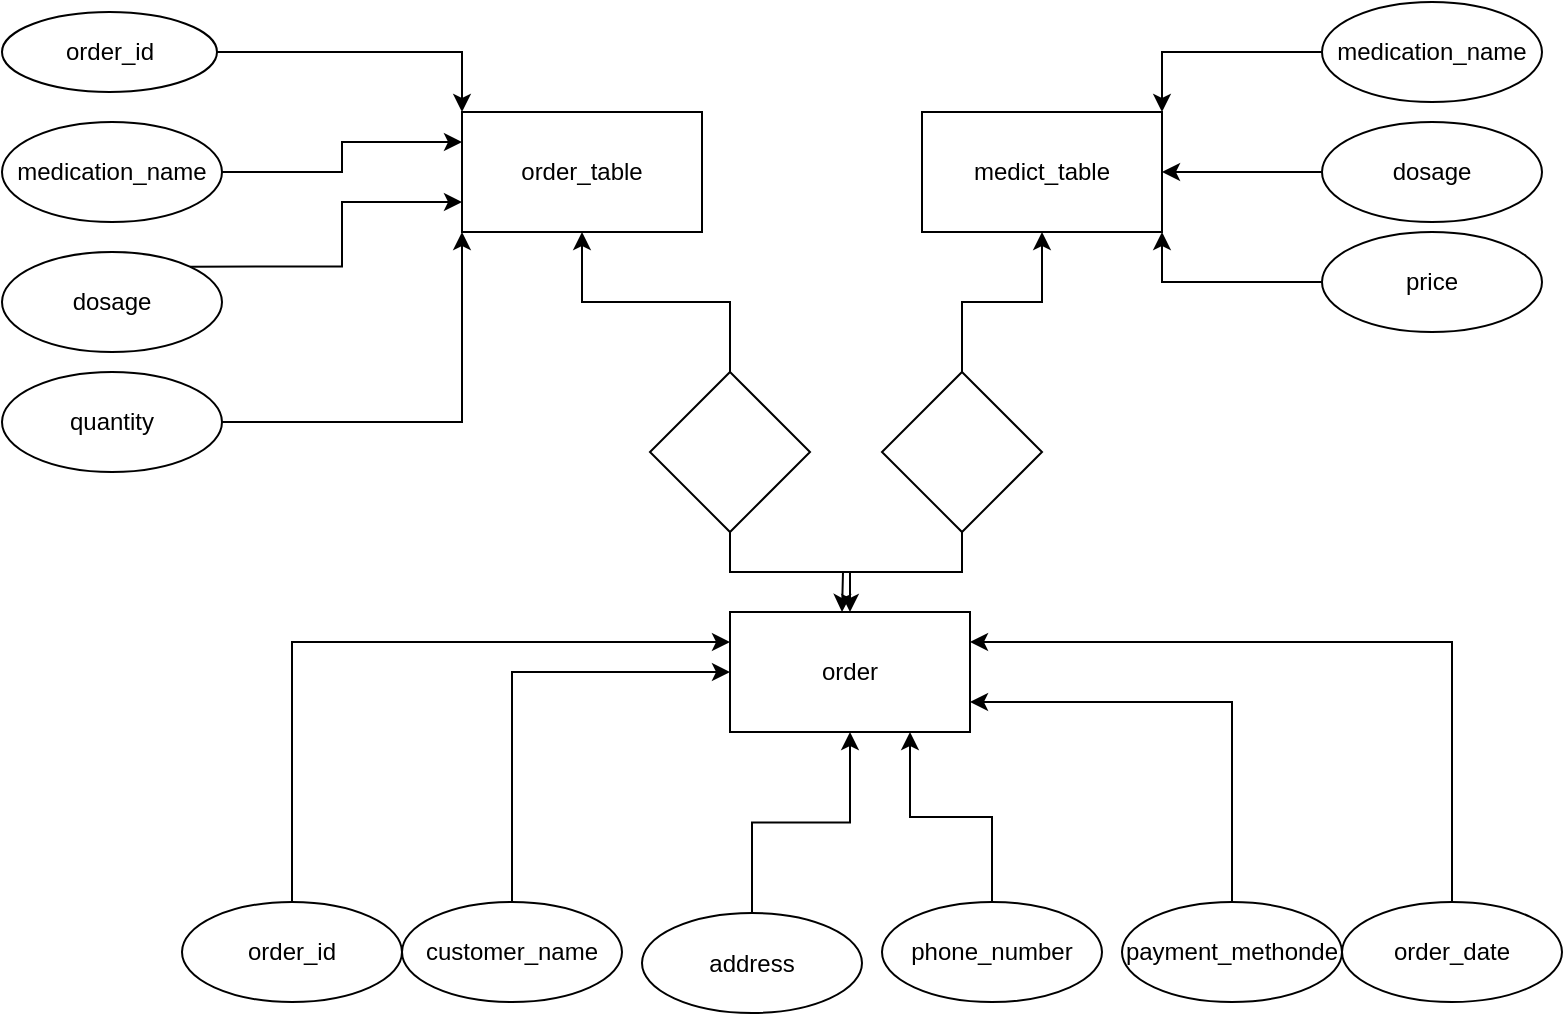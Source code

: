 <mxfile version="24.7.16">
  <diagram name="Page-1" id="Ex8BCCso97LuvEAVhhQ6">
    <mxGraphModel dx="1134" dy="1873" grid="1" gridSize="10" guides="1" tooltips="1" connect="1" arrows="1" fold="1" page="1" pageScale="1" pageWidth="827" pageHeight="1169" math="0" shadow="0">
      <root>
        <mxCell id="0" />
        <mxCell id="1" parent="0" />
        <mxCell id="YYD-YdkkWs8XVVCYrHQj-41" value="order_table" style="rounded=0;whiteSpace=wrap;html=1;" vertex="1" parent="1">
          <mxGeometry x="280" y="-1010" width="120" height="60" as="geometry" />
        </mxCell>
        <mxCell id="YYD-YdkkWs8XVVCYrHQj-46" style="edgeStyle=orthogonalEdgeStyle;rounded=0;orthogonalLoop=1;jettySize=auto;html=1;exitX=1;exitY=0.5;exitDx=0;exitDy=0;entryX=0;entryY=0;entryDx=0;entryDy=0;" edge="1" parent="1" source="YYD-YdkkWs8XVVCYrHQj-44" target="YYD-YdkkWs8XVVCYrHQj-41">
          <mxGeometry relative="1" as="geometry" />
        </mxCell>
        <mxCell id="YYD-YdkkWs8XVVCYrHQj-44" value="order_id" style="ellipse;whiteSpace=wrap;html=1;" vertex="1" parent="1">
          <mxGeometry x="50" y="-1060" width="107.5" height="40" as="geometry" />
        </mxCell>
        <mxCell id="YYD-YdkkWs8XVVCYrHQj-53" style="edgeStyle=orthogonalEdgeStyle;rounded=0;orthogonalLoop=1;jettySize=auto;html=1;exitX=1;exitY=0;exitDx=0;exitDy=0;entryX=0;entryY=0.75;entryDx=0;entryDy=0;" edge="1" parent="1" source="YYD-YdkkWs8XVVCYrHQj-47" target="YYD-YdkkWs8XVVCYrHQj-41">
          <mxGeometry relative="1" as="geometry" />
        </mxCell>
        <mxCell id="YYD-YdkkWs8XVVCYrHQj-47" value="dosage" style="ellipse;whiteSpace=wrap;html=1;" vertex="1" parent="1">
          <mxGeometry x="50" y="-940" width="110" height="50" as="geometry" />
        </mxCell>
        <mxCell id="YYD-YdkkWs8XVVCYrHQj-52" style="edgeStyle=orthogonalEdgeStyle;rounded=0;orthogonalLoop=1;jettySize=auto;html=1;exitX=1;exitY=0.5;exitDx=0;exitDy=0;entryX=0;entryY=0.25;entryDx=0;entryDy=0;" edge="1" parent="1" source="YYD-YdkkWs8XVVCYrHQj-48" target="YYD-YdkkWs8XVVCYrHQj-41">
          <mxGeometry relative="1" as="geometry" />
        </mxCell>
        <mxCell id="YYD-YdkkWs8XVVCYrHQj-48" value="medication_name" style="ellipse;whiteSpace=wrap;html=1;" vertex="1" parent="1">
          <mxGeometry x="50" y="-1005" width="110" height="50" as="geometry" />
        </mxCell>
        <mxCell id="YYD-YdkkWs8XVVCYrHQj-66" style="edgeStyle=orthogonalEdgeStyle;rounded=0;orthogonalLoop=1;jettySize=auto;html=1;exitX=1;exitY=0.5;exitDx=0;exitDy=0;entryX=0;entryY=1;entryDx=0;entryDy=0;" edge="1" parent="1" source="YYD-YdkkWs8XVVCYrHQj-49" target="YYD-YdkkWs8XVVCYrHQj-41">
          <mxGeometry relative="1" as="geometry" />
        </mxCell>
        <mxCell id="YYD-YdkkWs8XVVCYrHQj-49" value="quantity" style="ellipse;whiteSpace=wrap;html=1;" vertex="1" parent="1">
          <mxGeometry x="50" y="-880" width="110" height="50" as="geometry" />
        </mxCell>
        <mxCell id="YYD-YdkkWs8XVVCYrHQj-58" value="medict_table" style="rounded=0;whiteSpace=wrap;html=1;" vertex="1" parent="1">
          <mxGeometry x="510" y="-1010" width="120" height="60" as="geometry" />
        </mxCell>
        <mxCell id="YYD-YdkkWs8XVVCYrHQj-70" style="edgeStyle=orthogonalEdgeStyle;rounded=0;orthogonalLoop=1;jettySize=auto;html=1;exitX=0;exitY=0.5;exitDx=0;exitDy=0;entryX=1;entryY=0;entryDx=0;entryDy=0;" edge="1" parent="1" source="YYD-YdkkWs8XVVCYrHQj-59" target="YYD-YdkkWs8XVVCYrHQj-58">
          <mxGeometry relative="1" as="geometry" />
        </mxCell>
        <mxCell id="YYD-YdkkWs8XVVCYrHQj-59" value="medication_name" style="ellipse;whiteSpace=wrap;html=1;" vertex="1" parent="1">
          <mxGeometry x="710" y="-1065" width="110" height="50" as="geometry" />
        </mxCell>
        <mxCell id="YYD-YdkkWs8XVVCYrHQj-72" style="edgeStyle=orthogonalEdgeStyle;rounded=0;orthogonalLoop=1;jettySize=auto;html=1;exitX=0;exitY=0.5;exitDx=0;exitDy=0;entryX=1;entryY=0.5;entryDx=0;entryDy=0;" edge="1" parent="1" source="YYD-YdkkWs8XVVCYrHQj-61" target="YYD-YdkkWs8XVVCYrHQj-58">
          <mxGeometry relative="1" as="geometry" />
        </mxCell>
        <mxCell id="YYD-YdkkWs8XVVCYrHQj-61" value="dosage" style="ellipse;whiteSpace=wrap;html=1;" vertex="1" parent="1">
          <mxGeometry x="710" y="-1005" width="110" height="50" as="geometry" />
        </mxCell>
        <mxCell id="YYD-YdkkWs8XVVCYrHQj-68" style="edgeStyle=orthogonalEdgeStyle;rounded=0;orthogonalLoop=1;jettySize=auto;html=1;exitX=0;exitY=0.5;exitDx=0;exitDy=0;entryX=1;entryY=1;entryDx=0;entryDy=0;" edge="1" parent="1" source="YYD-YdkkWs8XVVCYrHQj-62" target="YYD-YdkkWs8XVVCYrHQj-58">
          <mxGeometry relative="1" as="geometry" />
        </mxCell>
        <mxCell id="YYD-YdkkWs8XVVCYrHQj-62" value="price" style="ellipse;whiteSpace=wrap;html=1;" vertex="1" parent="1">
          <mxGeometry x="710" y="-950" width="110" height="50" as="geometry" />
        </mxCell>
        <mxCell id="YYD-YdkkWs8XVVCYrHQj-69" value="order" style="rounded=0;whiteSpace=wrap;html=1;" vertex="1" parent="1">
          <mxGeometry x="414" y="-760" width="120" height="60" as="geometry" />
        </mxCell>
        <mxCell id="YYD-YdkkWs8XVVCYrHQj-80" style="edgeStyle=orthogonalEdgeStyle;rounded=0;orthogonalLoop=1;jettySize=auto;html=1;exitX=0.5;exitY=0;exitDx=0;exitDy=0;entryX=0;entryY=0.5;entryDx=0;entryDy=0;" edge="1" parent="1" source="YYD-YdkkWs8XVVCYrHQj-73" target="YYD-YdkkWs8XVVCYrHQj-69">
          <mxGeometry relative="1" as="geometry" />
        </mxCell>
        <mxCell id="YYD-YdkkWs8XVVCYrHQj-73" value="customer_name" style="ellipse;whiteSpace=wrap;html=1;" vertex="1" parent="1">
          <mxGeometry x="250" y="-615" width="110" height="50" as="geometry" />
        </mxCell>
        <mxCell id="YYD-YdkkWs8XVVCYrHQj-79" style="edgeStyle=orthogonalEdgeStyle;rounded=0;orthogonalLoop=1;jettySize=auto;html=1;exitX=0.5;exitY=0;exitDx=0;exitDy=0;entryX=0;entryY=0.25;entryDx=0;entryDy=0;" edge="1" parent="1" source="YYD-YdkkWs8XVVCYrHQj-74" target="YYD-YdkkWs8XVVCYrHQj-69">
          <mxGeometry relative="1" as="geometry" />
        </mxCell>
        <mxCell id="YYD-YdkkWs8XVVCYrHQj-74" value="order_id" style="ellipse;whiteSpace=wrap;html=1;" vertex="1" parent="1">
          <mxGeometry x="140" y="-615" width="110" height="50" as="geometry" />
        </mxCell>
        <mxCell id="YYD-YdkkWs8XVVCYrHQj-84" style="edgeStyle=orthogonalEdgeStyle;rounded=0;orthogonalLoop=1;jettySize=auto;html=1;exitX=0.5;exitY=0;exitDx=0;exitDy=0;entryX=1;entryY=0.25;entryDx=0;entryDy=0;" edge="1" parent="1" source="YYD-YdkkWs8XVVCYrHQj-75" target="YYD-YdkkWs8XVVCYrHQj-69">
          <mxGeometry relative="1" as="geometry">
            <mxPoint x="560" y="-730" as="targetPoint" />
          </mxGeometry>
        </mxCell>
        <mxCell id="YYD-YdkkWs8XVVCYrHQj-75" value="order_date" style="ellipse;whiteSpace=wrap;html=1;" vertex="1" parent="1">
          <mxGeometry x="720" y="-615" width="110" height="50" as="geometry" />
        </mxCell>
        <mxCell id="YYD-YdkkWs8XVVCYrHQj-76" value="address" style="ellipse;whiteSpace=wrap;html=1;" vertex="1" parent="1">
          <mxGeometry x="370" y="-609.5" width="110" height="50" as="geometry" />
        </mxCell>
        <mxCell id="YYD-YdkkWs8XVVCYrHQj-82" style="edgeStyle=orthogonalEdgeStyle;rounded=0;orthogonalLoop=1;jettySize=auto;html=1;exitX=0.5;exitY=0;exitDx=0;exitDy=0;entryX=0.75;entryY=1;entryDx=0;entryDy=0;" edge="1" parent="1" source="YYD-YdkkWs8XVVCYrHQj-77" target="YYD-YdkkWs8XVVCYrHQj-69">
          <mxGeometry relative="1" as="geometry" />
        </mxCell>
        <mxCell id="YYD-YdkkWs8XVVCYrHQj-77" value="phone_number" style="ellipse;whiteSpace=wrap;html=1;" vertex="1" parent="1">
          <mxGeometry x="490" y="-615" width="110" height="50" as="geometry" />
        </mxCell>
        <mxCell id="YYD-YdkkWs8XVVCYrHQj-83" style="edgeStyle=orthogonalEdgeStyle;rounded=0;orthogonalLoop=1;jettySize=auto;html=1;exitX=0.5;exitY=0;exitDx=0;exitDy=0;entryX=1;entryY=0.75;entryDx=0;entryDy=0;" edge="1" parent="1" source="YYD-YdkkWs8XVVCYrHQj-78" target="YYD-YdkkWs8XVVCYrHQj-69">
          <mxGeometry relative="1" as="geometry" />
        </mxCell>
        <mxCell id="YYD-YdkkWs8XVVCYrHQj-78" value="payment_methonde" style="ellipse;whiteSpace=wrap;html=1;" vertex="1" parent="1">
          <mxGeometry x="610" y="-615" width="110" height="50" as="geometry" />
        </mxCell>
        <mxCell id="YYD-YdkkWs8XVVCYrHQj-81" style="edgeStyle=orthogonalEdgeStyle;rounded=0;orthogonalLoop=1;jettySize=auto;html=1;entryX=0.5;entryY=1;entryDx=0;entryDy=0;" edge="1" parent="1" source="YYD-YdkkWs8XVVCYrHQj-76" target="YYD-YdkkWs8XVVCYrHQj-69">
          <mxGeometry relative="1" as="geometry" />
        </mxCell>
        <mxCell id="YYD-YdkkWs8XVVCYrHQj-88" style="edgeStyle=orthogonalEdgeStyle;rounded=0;orthogonalLoop=1;jettySize=auto;html=1;exitX=0.5;exitY=0;exitDx=0;exitDy=0;entryX=0.5;entryY=1;entryDx=0;entryDy=0;" edge="1" parent="1" source="YYD-YdkkWs8XVVCYrHQj-85" target="YYD-YdkkWs8XVVCYrHQj-41">
          <mxGeometry relative="1" as="geometry" />
        </mxCell>
        <mxCell id="YYD-YdkkWs8XVVCYrHQj-89" style="edgeStyle=orthogonalEdgeStyle;rounded=0;orthogonalLoop=1;jettySize=auto;html=1;exitX=0.5;exitY=1;exitDx=0;exitDy=0;entryX=0.5;entryY=0;entryDx=0;entryDy=0;" edge="1" parent="1" source="YYD-YdkkWs8XVVCYrHQj-85" target="YYD-YdkkWs8XVVCYrHQj-69">
          <mxGeometry relative="1" as="geometry" />
        </mxCell>
        <mxCell id="YYD-YdkkWs8XVVCYrHQj-85" value="" style="rhombus;whiteSpace=wrap;html=1;" vertex="1" parent="1">
          <mxGeometry x="374" y="-880" width="80" height="80" as="geometry" />
        </mxCell>
        <mxCell id="YYD-YdkkWs8XVVCYrHQj-87" style="edgeStyle=orthogonalEdgeStyle;rounded=0;orthogonalLoop=1;jettySize=auto;html=1;exitX=0.5;exitY=0;exitDx=0;exitDy=0;entryX=0.5;entryY=1;entryDx=0;entryDy=0;" edge="1" parent="1" source="YYD-YdkkWs8XVVCYrHQj-86" target="YYD-YdkkWs8XVVCYrHQj-58">
          <mxGeometry relative="1" as="geometry" />
        </mxCell>
        <mxCell id="YYD-YdkkWs8XVVCYrHQj-90" style="edgeStyle=orthogonalEdgeStyle;rounded=0;orthogonalLoop=1;jettySize=auto;html=1;exitX=0.5;exitY=1;exitDx=0;exitDy=0;" edge="1" parent="1" source="YYD-YdkkWs8XVVCYrHQj-86">
          <mxGeometry relative="1" as="geometry">
            <mxPoint x="470" y="-760" as="targetPoint" />
          </mxGeometry>
        </mxCell>
        <mxCell id="YYD-YdkkWs8XVVCYrHQj-86" value="" style="rhombus;whiteSpace=wrap;html=1;" vertex="1" parent="1">
          <mxGeometry x="490" y="-880" width="80" height="80" as="geometry" />
        </mxCell>
      </root>
    </mxGraphModel>
  </diagram>
</mxfile>
